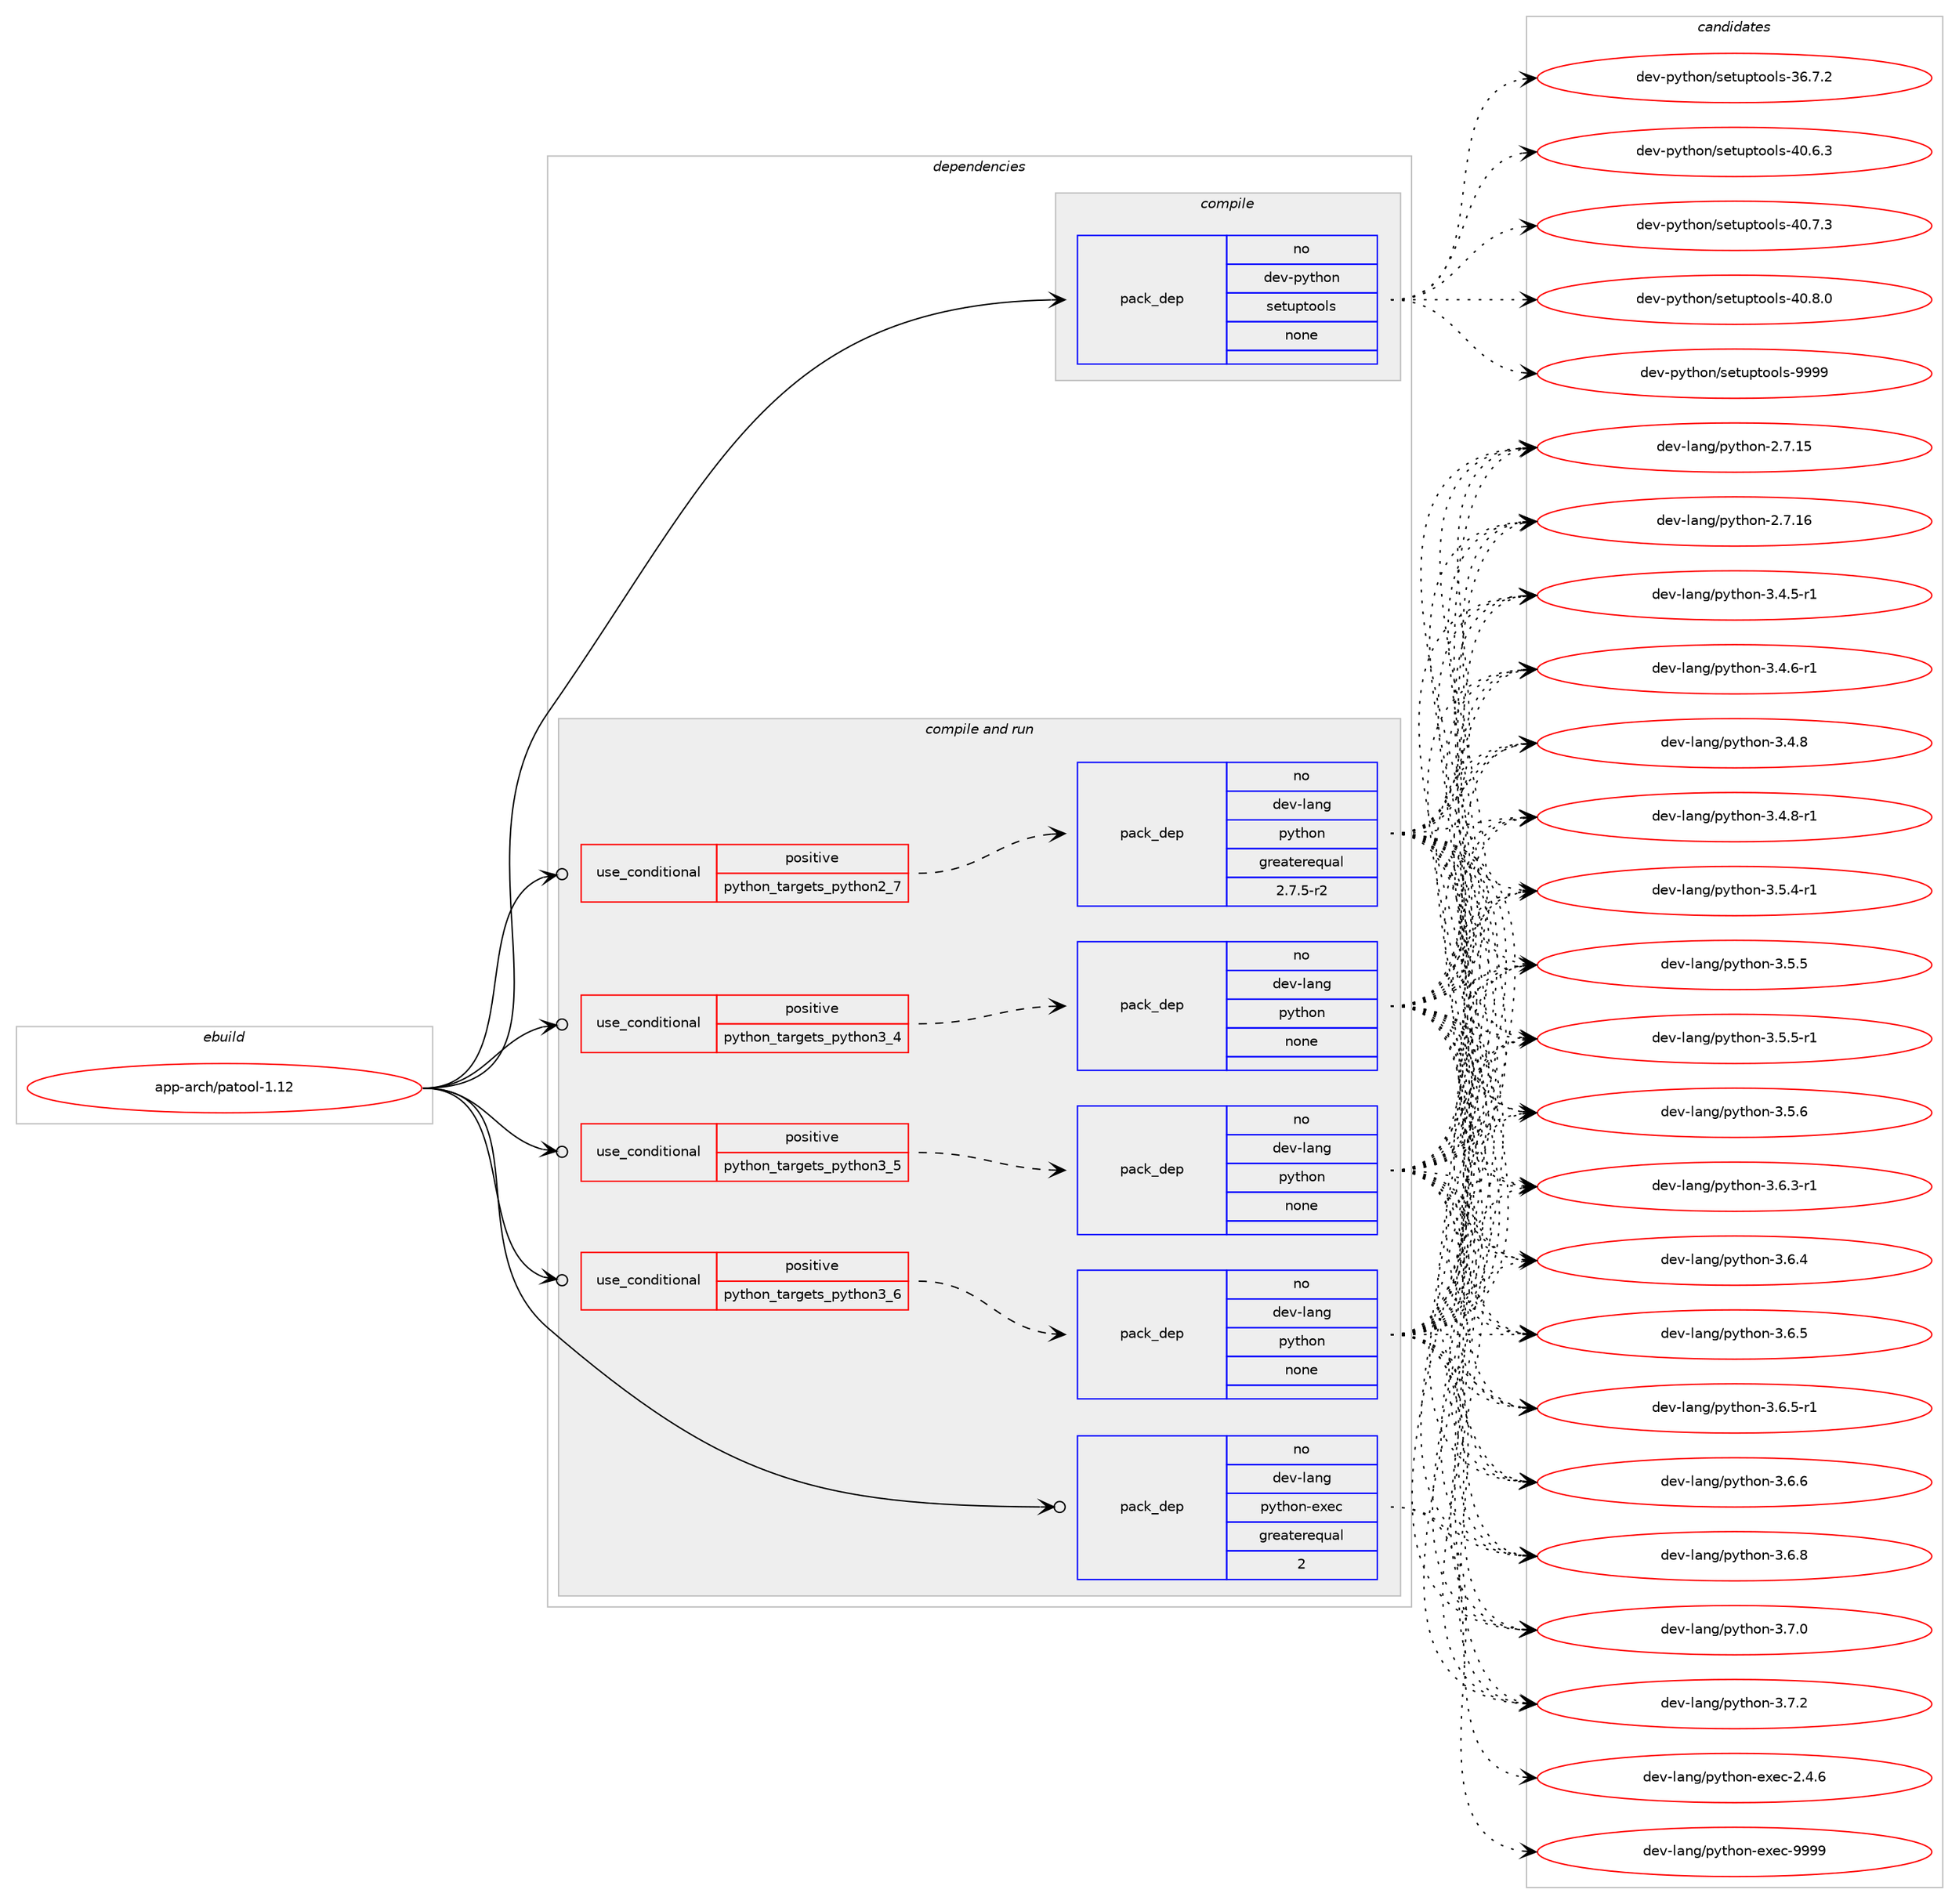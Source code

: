 digraph prolog {

# *************
# Graph options
# *************

newrank=true;
concentrate=true;
compound=true;
graph [rankdir=LR,fontname=Helvetica,fontsize=10,ranksep=1.5];#, ranksep=2.5, nodesep=0.2];
edge  [arrowhead=vee];
node  [fontname=Helvetica,fontsize=10];

# **********
# The ebuild
# **********

subgraph cluster_leftcol {
color=gray;
rank=same;
label=<<i>ebuild</i>>;
id [label="app-arch/patool-1.12", color=red, width=4, href="../app-arch/patool-1.12.svg"];
}

# ****************
# The dependencies
# ****************

subgraph cluster_midcol {
color=gray;
label=<<i>dependencies</i>>;
subgraph cluster_compile {
fillcolor="#eeeeee";
style=filled;
label=<<i>compile</i>>;
subgraph pack905123 {
dependency1271444 [label=<<TABLE BORDER="0" CELLBORDER="1" CELLSPACING="0" CELLPADDING="4" WIDTH="220"><TR><TD ROWSPAN="6" CELLPADDING="30">pack_dep</TD></TR><TR><TD WIDTH="110">no</TD></TR><TR><TD>dev-python</TD></TR><TR><TD>setuptools</TD></TR><TR><TD>none</TD></TR><TR><TD></TD></TR></TABLE>>, shape=none, color=blue];
}
id:e -> dependency1271444:w [weight=20,style="solid",arrowhead="vee"];
}
subgraph cluster_compileandrun {
fillcolor="#eeeeee";
style=filled;
label=<<i>compile and run</i>>;
subgraph cond346591 {
dependency1271445 [label=<<TABLE BORDER="0" CELLBORDER="1" CELLSPACING="0" CELLPADDING="4"><TR><TD ROWSPAN="3" CELLPADDING="10">use_conditional</TD></TR><TR><TD>positive</TD></TR><TR><TD>python_targets_python2_7</TD></TR></TABLE>>, shape=none, color=red];
subgraph pack905124 {
dependency1271446 [label=<<TABLE BORDER="0" CELLBORDER="1" CELLSPACING="0" CELLPADDING="4" WIDTH="220"><TR><TD ROWSPAN="6" CELLPADDING="30">pack_dep</TD></TR><TR><TD WIDTH="110">no</TD></TR><TR><TD>dev-lang</TD></TR><TR><TD>python</TD></TR><TR><TD>greaterequal</TD></TR><TR><TD>2.7.5-r2</TD></TR></TABLE>>, shape=none, color=blue];
}
dependency1271445:e -> dependency1271446:w [weight=20,style="dashed",arrowhead="vee"];
}
id:e -> dependency1271445:w [weight=20,style="solid",arrowhead="odotvee"];
subgraph cond346592 {
dependency1271447 [label=<<TABLE BORDER="0" CELLBORDER="1" CELLSPACING="0" CELLPADDING="4"><TR><TD ROWSPAN="3" CELLPADDING="10">use_conditional</TD></TR><TR><TD>positive</TD></TR><TR><TD>python_targets_python3_4</TD></TR></TABLE>>, shape=none, color=red];
subgraph pack905125 {
dependency1271448 [label=<<TABLE BORDER="0" CELLBORDER="1" CELLSPACING="0" CELLPADDING="4" WIDTH="220"><TR><TD ROWSPAN="6" CELLPADDING="30">pack_dep</TD></TR><TR><TD WIDTH="110">no</TD></TR><TR><TD>dev-lang</TD></TR><TR><TD>python</TD></TR><TR><TD>none</TD></TR><TR><TD></TD></TR></TABLE>>, shape=none, color=blue];
}
dependency1271447:e -> dependency1271448:w [weight=20,style="dashed",arrowhead="vee"];
}
id:e -> dependency1271447:w [weight=20,style="solid",arrowhead="odotvee"];
subgraph cond346593 {
dependency1271449 [label=<<TABLE BORDER="0" CELLBORDER="1" CELLSPACING="0" CELLPADDING="4"><TR><TD ROWSPAN="3" CELLPADDING="10">use_conditional</TD></TR><TR><TD>positive</TD></TR><TR><TD>python_targets_python3_5</TD></TR></TABLE>>, shape=none, color=red];
subgraph pack905126 {
dependency1271450 [label=<<TABLE BORDER="0" CELLBORDER="1" CELLSPACING="0" CELLPADDING="4" WIDTH="220"><TR><TD ROWSPAN="6" CELLPADDING="30">pack_dep</TD></TR><TR><TD WIDTH="110">no</TD></TR><TR><TD>dev-lang</TD></TR><TR><TD>python</TD></TR><TR><TD>none</TD></TR><TR><TD></TD></TR></TABLE>>, shape=none, color=blue];
}
dependency1271449:e -> dependency1271450:w [weight=20,style="dashed",arrowhead="vee"];
}
id:e -> dependency1271449:w [weight=20,style="solid",arrowhead="odotvee"];
subgraph cond346594 {
dependency1271451 [label=<<TABLE BORDER="0" CELLBORDER="1" CELLSPACING="0" CELLPADDING="4"><TR><TD ROWSPAN="3" CELLPADDING="10">use_conditional</TD></TR><TR><TD>positive</TD></TR><TR><TD>python_targets_python3_6</TD></TR></TABLE>>, shape=none, color=red];
subgraph pack905127 {
dependency1271452 [label=<<TABLE BORDER="0" CELLBORDER="1" CELLSPACING="0" CELLPADDING="4" WIDTH="220"><TR><TD ROWSPAN="6" CELLPADDING="30">pack_dep</TD></TR><TR><TD WIDTH="110">no</TD></TR><TR><TD>dev-lang</TD></TR><TR><TD>python</TD></TR><TR><TD>none</TD></TR><TR><TD></TD></TR></TABLE>>, shape=none, color=blue];
}
dependency1271451:e -> dependency1271452:w [weight=20,style="dashed",arrowhead="vee"];
}
id:e -> dependency1271451:w [weight=20,style="solid",arrowhead="odotvee"];
subgraph pack905128 {
dependency1271453 [label=<<TABLE BORDER="0" CELLBORDER="1" CELLSPACING="0" CELLPADDING="4" WIDTH="220"><TR><TD ROWSPAN="6" CELLPADDING="30">pack_dep</TD></TR><TR><TD WIDTH="110">no</TD></TR><TR><TD>dev-lang</TD></TR><TR><TD>python-exec</TD></TR><TR><TD>greaterequal</TD></TR><TR><TD>2</TD></TR></TABLE>>, shape=none, color=blue];
}
id:e -> dependency1271453:w [weight=20,style="solid",arrowhead="odotvee"];
}
subgraph cluster_run {
fillcolor="#eeeeee";
style=filled;
label=<<i>run</i>>;
}
}

# **************
# The candidates
# **************

subgraph cluster_choices {
rank=same;
color=gray;
label=<<i>candidates</i>>;

subgraph choice905123 {
color=black;
nodesep=1;
choice100101118451121211161041111104711510111611711211611111110811545515446554650 [label="dev-python/setuptools-36.7.2", color=red, width=4,href="../dev-python/setuptools-36.7.2.svg"];
choice100101118451121211161041111104711510111611711211611111110811545524846544651 [label="dev-python/setuptools-40.6.3", color=red, width=4,href="../dev-python/setuptools-40.6.3.svg"];
choice100101118451121211161041111104711510111611711211611111110811545524846554651 [label="dev-python/setuptools-40.7.3", color=red, width=4,href="../dev-python/setuptools-40.7.3.svg"];
choice100101118451121211161041111104711510111611711211611111110811545524846564648 [label="dev-python/setuptools-40.8.0", color=red, width=4,href="../dev-python/setuptools-40.8.0.svg"];
choice10010111845112121116104111110471151011161171121161111111081154557575757 [label="dev-python/setuptools-9999", color=red, width=4,href="../dev-python/setuptools-9999.svg"];
dependency1271444:e -> choice100101118451121211161041111104711510111611711211611111110811545515446554650:w [style=dotted,weight="100"];
dependency1271444:e -> choice100101118451121211161041111104711510111611711211611111110811545524846544651:w [style=dotted,weight="100"];
dependency1271444:e -> choice100101118451121211161041111104711510111611711211611111110811545524846554651:w [style=dotted,weight="100"];
dependency1271444:e -> choice100101118451121211161041111104711510111611711211611111110811545524846564648:w [style=dotted,weight="100"];
dependency1271444:e -> choice10010111845112121116104111110471151011161171121161111111081154557575757:w [style=dotted,weight="100"];
}
subgraph choice905124 {
color=black;
nodesep=1;
choice10010111845108971101034711212111610411111045504655464953 [label="dev-lang/python-2.7.15", color=red, width=4,href="../dev-lang/python-2.7.15.svg"];
choice10010111845108971101034711212111610411111045504655464954 [label="dev-lang/python-2.7.16", color=red, width=4,href="../dev-lang/python-2.7.16.svg"];
choice1001011184510897110103471121211161041111104551465246534511449 [label="dev-lang/python-3.4.5-r1", color=red, width=4,href="../dev-lang/python-3.4.5-r1.svg"];
choice1001011184510897110103471121211161041111104551465246544511449 [label="dev-lang/python-3.4.6-r1", color=red, width=4,href="../dev-lang/python-3.4.6-r1.svg"];
choice100101118451089711010347112121116104111110455146524656 [label="dev-lang/python-3.4.8", color=red, width=4,href="../dev-lang/python-3.4.8.svg"];
choice1001011184510897110103471121211161041111104551465246564511449 [label="dev-lang/python-3.4.8-r1", color=red, width=4,href="../dev-lang/python-3.4.8-r1.svg"];
choice1001011184510897110103471121211161041111104551465346524511449 [label="dev-lang/python-3.5.4-r1", color=red, width=4,href="../dev-lang/python-3.5.4-r1.svg"];
choice100101118451089711010347112121116104111110455146534653 [label="dev-lang/python-3.5.5", color=red, width=4,href="../dev-lang/python-3.5.5.svg"];
choice1001011184510897110103471121211161041111104551465346534511449 [label="dev-lang/python-3.5.5-r1", color=red, width=4,href="../dev-lang/python-3.5.5-r1.svg"];
choice100101118451089711010347112121116104111110455146534654 [label="dev-lang/python-3.5.6", color=red, width=4,href="../dev-lang/python-3.5.6.svg"];
choice1001011184510897110103471121211161041111104551465446514511449 [label="dev-lang/python-3.6.3-r1", color=red, width=4,href="../dev-lang/python-3.6.3-r1.svg"];
choice100101118451089711010347112121116104111110455146544652 [label="dev-lang/python-3.6.4", color=red, width=4,href="../dev-lang/python-3.6.4.svg"];
choice100101118451089711010347112121116104111110455146544653 [label="dev-lang/python-3.6.5", color=red, width=4,href="../dev-lang/python-3.6.5.svg"];
choice1001011184510897110103471121211161041111104551465446534511449 [label="dev-lang/python-3.6.5-r1", color=red, width=4,href="../dev-lang/python-3.6.5-r1.svg"];
choice100101118451089711010347112121116104111110455146544654 [label="dev-lang/python-3.6.6", color=red, width=4,href="../dev-lang/python-3.6.6.svg"];
choice100101118451089711010347112121116104111110455146544656 [label="dev-lang/python-3.6.8", color=red, width=4,href="../dev-lang/python-3.6.8.svg"];
choice100101118451089711010347112121116104111110455146554648 [label="dev-lang/python-3.7.0", color=red, width=4,href="../dev-lang/python-3.7.0.svg"];
choice100101118451089711010347112121116104111110455146554650 [label="dev-lang/python-3.7.2", color=red, width=4,href="../dev-lang/python-3.7.2.svg"];
dependency1271446:e -> choice10010111845108971101034711212111610411111045504655464953:w [style=dotted,weight="100"];
dependency1271446:e -> choice10010111845108971101034711212111610411111045504655464954:w [style=dotted,weight="100"];
dependency1271446:e -> choice1001011184510897110103471121211161041111104551465246534511449:w [style=dotted,weight="100"];
dependency1271446:e -> choice1001011184510897110103471121211161041111104551465246544511449:w [style=dotted,weight="100"];
dependency1271446:e -> choice100101118451089711010347112121116104111110455146524656:w [style=dotted,weight="100"];
dependency1271446:e -> choice1001011184510897110103471121211161041111104551465246564511449:w [style=dotted,weight="100"];
dependency1271446:e -> choice1001011184510897110103471121211161041111104551465346524511449:w [style=dotted,weight="100"];
dependency1271446:e -> choice100101118451089711010347112121116104111110455146534653:w [style=dotted,weight="100"];
dependency1271446:e -> choice1001011184510897110103471121211161041111104551465346534511449:w [style=dotted,weight="100"];
dependency1271446:e -> choice100101118451089711010347112121116104111110455146534654:w [style=dotted,weight="100"];
dependency1271446:e -> choice1001011184510897110103471121211161041111104551465446514511449:w [style=dotted,weight="100"];
dependency1271446:e -> choice100101118451089711010347112121116104111110455146544652:w [style=dotted,weight="100"];
dependency1271446:e -> choice100101118451089711010347112121116104111110455146544653:w [style=dotted,weight="100"];
dependency1271446:e -> choice1001011184510897110103471121211161041111104551465446534511449:w [style=dotted,weight="100"];
dependency1271446:e -> choice100101118451089711010347112121116104111110455146544654:w [style=dotted,weight="100"];
dependency1271446:e -> choice100101118451089711010347112121116104111110455146544656:w [style=dotted,weight="100"];
dependency1271446:e -> choice100101118451089711010347112121116104111110455146554648:w [style=dotted,weight="100"];
dependency1271446:e -> choice100101118451089711010347112121116104111110455146554650:w [style=dotted,weight="100"];
}
subgraph choice905125 {
color=black;
nodesep=1;
choice10010111845108971101034711212111610411111045504655464953 [label="dev-lang/python-2.7.15", color=red, width=4,href="../dev-lang/python-2.7.15.svg"];
choice10010111845108971101034711212111610411111045504655464954 [label="dev-lang/python-2.7.16", color=red, width=4,href="../dev-lang/python-2.7.16.svg"];
choice1001011184510897110103471121211161041111104551465246534511449 [label="dev-lang/python-3.4.5-r1", color=red, width=4,href="../dev-lang/python-3.4.5-r1.svg"];
choice1001011184510897110103471121211161041111104551465246544511449 [label="dev-lang/python-3.4.6-r1", color=red, width=4,href="../dev-lang/python-3.4.6-r1.svg"];
choice100101118451089711010347112121116104111110455146524656 [label="dev-lang/python-3.4.8", color=red, width=4,href="../dev-lang/python-3.4.8.svg"];
choice1001011184510897110103471121211161041111104551465246564511449 [label="dev-lang/python-3.4.8-r1", color=red, width=4,href="../dev-lang/python-3.4.8-r1.svg"];
choice1001011184510897110103471121211161041111104551465346524511449 [label="dev-lang/python-3.5.4-r1", color=red, width=4,href="../dev-lang/python-3.5.4-r1.svg"];
choice100101118451089711010347112121116104111110455146534653 [label="dev-lang/python-3.5.5", color=red, width=4,href="../dev-lang/python-3.5.5.svg"];
choice1001011184510897110103471121211161041111104551465346534511449 [label="dev-lang/python-3.5.5-r1", color=red, width=4,href="../dev-lang/python-3.5.5-r1.svg"];
choice100101118451089711010347112121116104111110455146534654 [label="dev-lang/python-3.5.6", color=red, width=4,href="../dev-lang/python-3.5.6.svg"];
choice1001011184510897110103471121211161041111104551465446514511449 [label="dev-lang/python-3.6.3-r1", color=red, width=4,href="../dev-lang/python-3.6.3-r1.svg"];
choice100101118451089711010347112121116104111110455146544652 [label="dev-lang/python-3.6.4", color=red, width=4,href="../dev-lang/python-3.6.4.svg"];
choice100101118451089711010347112121116104111110455146544653 [label="dev-lang/python-3.6.5", color=red, width=4,href="../dev-lang/python-3.6.5.svg"];
choice1001011184510897110103471121211161041111104551465446534511449 [label="dev-lang/python-3.6.5-r1", color=red, width=4,href="../dev-lang/python-3.6.5-r1.svg"];
choice100101118451089711010347112121116104111110455146544654 [label="dev-lang/python-3.6.6", color=red, width=4,href="../dev-lang/python-3.6.6.svg"];
choice100101118451089711010347112121116104111110455146544656 [label="dev-lang/python-3.6.8", color=red, width=4,href="../dev-lang/python-3.6.8.svg"];
choice100101118451089711010347112121116104111110455146554648 [label="dev-lang/python-3.7.0", color=red, width=4,href="../dev-lang/python-3.7.0.svg"];
choice100101118451089711010347112121116104111110455146554650 [label="dev-lang/python-3.7.2", color=red, width=4,href="../dev-lang/python-3.7.2.svg"];
dependency1271448:e -> choice10010111845108971101034711212111610411111045504655464953:w [style=dotted,weight="100"];
dependency1271448:e -> choice10010111845108971101034711212111610411111045504655464954:w [style=dotted,weight="100"];
dependency1271448:e -> choice1001011184510897110103471121211161041111104551465246534511449:w [style=dotted,weight="100"];
dependency1271448:e -> choice1001011184510897110103471121211161041111104551465246544511449:w [style=dotted,weight="100"];
dependency1271448:e -> choice100101118451089711010347112121116104111110455146524656:w [style=dotted,weight="100"];
dependency1271448:e -> choice1001011184510897110103471121211161041111104551465246564511449:w [style=dotted,weight="100"];
dependency1271448:e -> choice1001011184510897110103471121211161041111104551465346524511449:w [style=dotted,weight="100"];
dependency1271448:e -> choice100101118451089711010347112121116104111110455146534653:w [style=dotted,weight="100"];
dependency1271448:e -> choice1001011184510897110103471121211161041111104551465346534511449:w [style=dotted,weight="100"];
dependency1271448:e -> choice100101118451089711010347112121116104111110455146534654:w [style=dotted,weight="100"];
dependency1271448:e -> choice1001011184510897110103471121211161041111104551465446514511449:w [style=dotted,weight="100"];
dependency1271448:e -> choice100101118451089711010347112121116104111110455146544652:w [style=dotted,weight="100"];
dependency1271448:e -> choice100101118451089711010347112121116104111110455146544653:w [style=dotted,weight="100"];
dependency1271448:e -> choice1001011184510897110103471121211161041111104551465446534511449:w [style=dotted,weight="100"];
dependency1271448:e -> choice100101118451089711010347112121116104111110455146544654:w [style=dotted,weight="100"];
dependency1271448:e -> choice100101118451089711010347112121116104111110455146544656:w [style=dotted,weight="100"];
dependency1271448:e -> choice100101118451089711010347112121116104111110455146554648:w [style=dotted,weight="100"];
dependency1271448:e -> choice100101118451089711010347112121116104111110455146554650:w [style=dotted,weight="100"];
}
subgraph choice905126 {
color=black;
nodesep=1;
choice10010111845108971101034711212111610411111045504655464953 [label="dev-lang/python-2.7.15", color=red, width=4,href="../dev-lang/python-2.7.15.svg"];
choice10010111845108971101034711212111610411111045504655464954 [label="dev-lang/python-2.7.16", color=red, width=4,href="../dev-lang/python-2.7.16.svg"];
choice1001011184510897110103471121211161041111104551465246534511449 [label="dev-lang/python-3.4.5-r1", color=red, width=4,href="../dev-lang/python-3.4.5-r1.svg"];
choice1001011184510897110103471121211161041111104551465246544511449 [label="dev-lang/python-3.4.6-r1", color=red, width=4,href="../dev-lang/python-3.4.6-r1.svg"];
choice100101118451089711010347112121116104111110455146524656 [label="dev-lang/python-3.4.8", color=red, width=4,href="../dev-lang/python-3.4.8.svg"];
choice1001011184510897110103471121211161041111104551465246564511449 [label="dev-lang/python-3.4.8-r1", color=red, width=4,href="../dev-lang/python-3.4.8-r1.svg"];
choice1001011184510897110103471121211161041111104551465346524511449 [label="dev-lang/python-3.5.4-r1", color=red, width=4,href="../dev-lang/python-3.5.4-r1.svg"];
choice100101118451089711010347112121116104111110455146534653 [label="dev-lang/python-3.5.5", color=red, width=4,href="../dev-lang/python-3.5.5.svg"];
choice1001011184510897110103471121211161041111104551465346534511449 [label="dev-lang/python-3.5.5-r1", color=red, width=4,href="../dev-lang/python-3.5.5-r1.svg"];
choice100101118451089711010347112121116104111110455146534654 [label="dev-lang/python-3.5.6", color=red, width=4,href="../dev-lang/python-3.5.6.svg"];
choice1001011184510897110103471121211161041111104551465446514511449 [label="dev-lang/python-3.6.3-r1", color=red, width=4,href="../dev-lang/python-3.6.3-r1.svg"];
choice100101118451089711010347112121116104111110455146544652 [label="dev-lang/python-3.6.4", color=red, width=4,href="../dev-lang/python-3.6.4.svg"];
choice100101118451089711010347112121116104111110455146544653 [label="dev-lang/python-3.6.5", color=red, width=4,href="../dev-lang/python-3.6.5.svg"];
choice1001011184510897110103471121211161041111104551465446534511449 [label="dev-lang/python-3.6.5-r1", color=red, width=4,href="../dev-lang/python-3.6.5-r1.svg"];
choice100101118451089711010347112121116104111110455146544654 [label="dev-lang/python-3.6.6", color=red, width=4,href="../dev-lang/python-3.6.6.svg"];
choice100101118451089711010347112121116104111110455146544656 [label="dev-lang/python-3.6.8", color=red, width=4,href="../dev-lang/python-3.6.8.svg"];
choice100101118451089711010347112121116104111110455146554648 [label="dev-lang/python-3.7.0", color=red, width=4,href="../dev-lang/python-3.7.0.svg"];
choice100101118451089711010347112121116104111110455146554650 [label="dev-lang/python-3.7.2", color=red, width=4,href="../dev-lang/python-3.7.2.svg"];
dependency1271450:e -> choice10010111845108971101034711212111610411111045504655464953:w [style=dotted,weight="100"];
dependency1271450:e -> choice10010111845108971101034711212111610411111045504655464954:w [style=dotted,weight="100"];
dependency1271450:e -> choice1001011184510897110103471121211161041111104551465246534511449:w [style=dotted,weight="100"];
dependency1271450:e -> choice1001011184510897110103471121211161041111104551465246544511449:w [style=dotted,weight="100"];
dependency1271450:e -> choice100101118451089711010347112121116104111110455146524656:w [style=dotted,weight="100"];
dependency1271450:e -> choice1001011184510897110103471121211161041111104551465246564511449:w [style=dotted,weight="100"];
dependency1271450:e -> choice1001011184510897110103471121211161041111104551465346524511449:w [style=dotted,weight="100"];
dependency1271450:e -> choice100101118451089711010347112121116104111110455146534653:w [style=dotted,weight="100"];
dependency1271450:e -> choice1001011184510897110103471121211161041111104551465346534511449:w [style=dotted,weight="100"];
dependency1271450:e -> choice100101118451089711010347112121116104111110455146534654:w [style=dotted,weight="100"];
dependency1271450:e -> choice1001011184510897110103471121211161041111104551465446514511449:w [style=dotted,weight="100"];
dependency1271450:e -> choice100101118451089711010347112121116104111110455146544652:w [style=dotted,weight="100"];
dependency1271450:e -> choice100101118451089711010347112121116104111110455146544653:w [style=dotted,weight="100"];
dependency1271450:e -> choice1001011184510897110103471121211161041111104551465446534511449:w [style=dotted,weight="100"];
dependency1271450:e -> choice100101118451089711010347112121116104111110455146544654:w [style=dotted,weight="100"];
dependency1271450:e -> choice100101118451089711010347112121116104111110455146544656:w [style=dotted,weight="100"];
dependency1271450:e -> choice100101118451089711010347112121116104111110455146554648:w [style=dotted,weight="100"];
dependency1271450:e -> choice100101118451089711010347112121116104111110455146554650:w [style=dotted,weight="100"];
}
subgraph choice905127 {
color=black;
nodesep=1;
choice10010111845108971101034711212111610411111045504655464953 [label="dev-lang/python-2.7.15", color=red, width=4,href="../dev-lang/python-2.7.15.svg"];
choice10010111845108971101034711212111610411111045504655464954 [label="dev-lang/python-2.7.16", color=red, width=4,href="../dev-lang/python-2.7.16.svg"];
choice1001011184510897110103471121211161041111104551465246534511449 [label="dev-lang/python-3.4.5-r1", color=red, width=4,href="../dev-lang/python-3.4.5-r1.svg"];
choice1001011184510897110103471121211161041111104551465246544511449 [label="dev-lang/python-3.4.6-r1", color=red, width=4,href="../dev-lang/python-3.4.6-r1.svg"];
choice100101118451089711010347112121116104111110455146524656 [label="dev-lang/python-3.4.8", color=red, width=4,href="../dev-lang/python-3.4.8.svg"];
choice1001011184510897110103471121211161041111104551465246564511449 [label="dev-lang/python-3.4.8-r1", color=red, width=4,href="../dev-lang/python-3.4.8-r1.svg"];
choice1001011184510897110103471121211161041111104551465346524511449 [label="dev-lang/python-3.5.4-r1", color=red, width=4,href="../dev-lang/python-3.5.4-r1.svg"];
choice100101118451089711010347112121116104111110455146534653 [label="dev-lang/python-3.5.5", color=red, width=4,href="../dev-lang/python-3.5.5.svg"];
choice1001011184510897110103471121211161041111104551465346534511449 [label="dev-lang/python-3.5.5-r1", color=red, width=4,href="../dev-lang/python-3.5.5-r1.svg"];
choice100101118451089711010347112121116104111110455146534654 [label="dev-lang/python-3.5.6", color=red, width=4,href="../dev-lang/python-3.5.6.svg"];
choice1001011184510897110103471121211161041111104551465446514511449 [label="dev-lang/python-3.6.3-r1", color=red, width=4,href="../dev-lang/python-3.6.3-r1.svg"];
choice100101118451089711010347112121116104111110455146544652 [label="dev-lang/python-3.6.4", color=red, width=4,href="../dev-lang/python-3.6.4.svg"];
choice100101118451089711010347112121116104111110455146544653 [label="dev-lang/python-3.6.5", color=red, width=4,href="../dev-lang/python-3.6.5.svg"];
choice1001011184510897110103471121211161041111104551465446534511449 [label="dev-lang/python-3.6.5-r1", color=red, width=4,href="../dev-lang/python-3.6.5-r1.svg"];
choice100101118451089711010347112121116104111110455146544654 [label="dev-lang/python-3.6.6", color=red, width=4,href="../dev-lang/python-3.6.6.svg"];
choice100101118451089711010347112121116104111110455146544656 [label="dev-lang/python-3.6.8", color=red, width=4,href="../dev-lang/python-3.6.8.svg"];
choice100101118451089711010347112121116104111110455146554648 [label="dev-lang/python-3.7.0", color=red, width=4,href="../dev-lang/python-3.7.0.svg"];
choice100101118451089711010347112121116104111110455146554650 [label="dev-lang/python-3.7.2", color=red, width=4,href="../dev-lang/python-3.7.2.svg"];
dependency1271452:e -> choice10010111845108971101034711212111610411111045504655464953:w [style=dotted,weight="100"];
dependency1271452:e -> choice10010111845108971101034711212111610411111045504655464954:w [style=dotted,weight="100"];
dependency1271452:e -> choice1001011184510897110103471121211161041111104551465246534511449:w [style=dotted,weight="100"];
dependency1271452:e -> choice1001011184510897110103471121211161041111104551465246544511449:w [style=dotted,weight="100"];
dependency1271452:e -> choice100101118451089711010347112121116104111110455146524656:w [style=dotted,weight="100"];
dependency1271452:e -> choice1001011184510897110103471121211161041111104551465246564511449:w [style=dotted,weight="100"];
dependency1271452:e -> choice1001011184510897110103471121211161041111104551465346524511449:w [style=dotted,weight="100"];
dependency1271452:e -> choice100101118451089711010347112121116104111110455146534653:w [style=dotted,weight="100"];
dependency1271452:e -> choice1001011184510897110103471121211161041111104551465346534511449:w [style=dotted,weight="100"];
dependency1271452:e -> choice100101118451089711010347112121116104111110455146534654:w [style=dotted,weight="100"];
dependency1271452:e -> choice1001011184510897110103471121211161041111104551465446514511449:w [style=dotted,weight="100"];
dependency1271452:e -> choice100101118451089711010347112121116104111110455146544652:w [style=dotted,weight="100"];
dependency1271452:e -> choice100101118451089711010347112121116104111110455146544653:w [style=dotted,weight="100"];
dependency1271452:e -> choice1001011184510897110103471121211161041111104551465446534511449:w [style=dotted,weight="100"];
dependency1271452:e -> choice100101118451089711010347112121116104111110455146544654:w [style=dotted,weight="100"];
dependency1271452:e -> choice100101118451089711010347112121116104111110455146544656:w [style=dotted,weight="100"];
dependency1271452:e -> choice100101118451089711010347112121116104111110455146554648:w [style=dotted,weight="100"];
dependency1271452:e -> choice100101118451089711010347112121116104111110455146554650:w [style=dotted,weight="100"];
}
subgraph choice905128 {
color=black;
nodesep=1;
choice1001011184510897110103471121211161041111104510112010199455046524654 [label="dev-lang/python-exec-2.4.6", color=red, width=4,href="../dev-lang/python-exec-2.4.6.svg"];
choice10010111845108971101034711212111610411111045101120101994557575757 [label="dev-lang/python-exec-9999", color=red, width=4,href="../dev-lang/python-exec-9999.svg"];
dependency1271453:e -> choice1001011184510897110103471121211161041111104510112010199455046524654:w [style=dotted,weight="100"];
dependency1271453:e -> choice10010111845108971101034711212111610411111045101120101994557575757:w [style=dotted,weight="100"];
}
}

}
